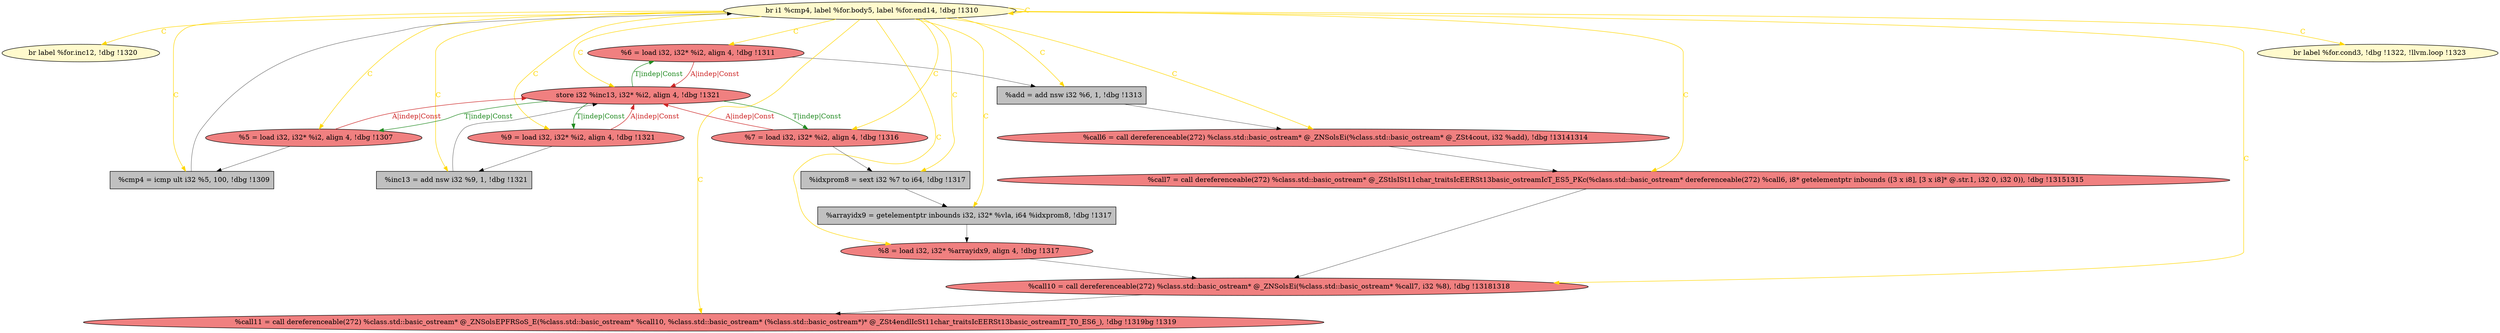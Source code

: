 
digraph G {


node592 [fillcolor=lemonchiffon,label="  br label %for.inc12, !dbg !1320",shape=ellipse,style=filled ]
node578 [fillcolor=lightcoral,label="  %6 = load i32, i32* %i2, align 4, !dbg !1311",shape=ellipse,style=filled ]
node585 [fillcolor=lightcoral,label="  %call7 = call dereferenceable(272) %class.std::basic_ostream* @_ZStlsISt11char_traitsIcEERSt13basic_ostreamIcT_ES5_PKc(%class.std::basic_ostream* dereferenceable(272) %call6, i8* getelementptr inbounds ([3 x i8], [3 x i8]* @.str.1, i32 0, i32 0)), !dbg !13151315",shape=ellipse,style=filled ]
node575 [fillcolor=grey,label="  %inc13 = add nsw i32 %9, 1, !dbg !1321",shape=rectangle,style=filled ]
node576 [fillcolor=lightcoral,label="  %9 = load i32, i32* %i2, align 4, !dbg !1321",shape=ellipse,style=filled ]
node577 [fillcolor=lemonchiffon,label="  br i1 %cmp4, label %for.body5, label %for.end14, !dbg !1310",shape=ellipse,style=filled ]
node583 [fillcolor=grey,label="  %cmp4 = icmp ult i32 %5, 100, !dbg !1309",shape=rectangle,style=filled ]
node580 [fillcolor=lightcoral,label="  store i32 %inc13, i32* %i2, align 4, !dbg !1321",shape=ellipse,style=filled ]
node591 [fillcolor=lightcoral,label="  %call11 = call dereferenceable(272) %class.std::basic_ostream* @_ZNSolsEPFRSoS_E(%class.std::basic_ostream* %call10, %class.std::basic_ostream* (%class.std::basic_ostream*)* @_ZSt4endlIcSt11char_traitsIcEERSt13basic_ostreamIT_T0_ES6_), !dbg !1319bg !1319",shape=ellipse,style=filled ]
node581 [fillcolor=lemonchiffon,label="  br label %for.cond3, !dbg !1322, !llvm.loop !1323",shape=ellipse,style=filled ]
node582 [fillcolor=grey,label="  %idxprom8 = sext i32 %7 to i64, !dbg !1317",shape=rectangle,style=filled ]
node584 [fillcolor=lightcoral,label="  %5 = load i32, i32* %i2, align 4, !dbg !1307",shape=ellipse,style=filled ]
node579 [fillcolor=lightcoral,label="  %call10 = call dereferenceable(272) %class.std::basic_ostream* @_ZNSolsEi(%class.std::basic_ostream* %call7, i32 %8), !dbg !13181318",shape=ellipse,style=filled ]
node589 [fillcolor=lightcoral,label="  %8 = load i32, i32* %arrayidx9, align 4, !dbg !1317",shape=ellipse,style=filled ]
node586 [fillcolor=grey,label="  %add = add nsw i32 %6, 1, !dbg !1313",shape=rectangle,style=filled ]
node588 [fillcolor=grey,label="  %arrayidx9 = getelementptr inbounds i32, i32* %vla, i64 %idxprom8, !dbg !1317",shape=rectangle,style=filled ]
node587 [fillcolor=lightcoral,label="  %7 = load i32, i32* %i2, align 4, !dbg !1316",shape=ellipse,style=filled ]
node590 [fillcolor=lightcoral,label="  %call6 = call dereferenceable(272) %class.std::basic_ostream* @_ZNSolsEi(%class.std::basic_ostream* @_ZSt4cout, i32 %add), !dbg !13141314",shape=ellipse,style=filled ]

node577->node588 [style=solid,color=gold,label="C",penwidth=1.0,fontcolor=gold ]
node585->node579 [style=solid,color=black,label="",penwidth=0.5,fontcolor=black ]
node579->node591 [style=solid,color=black,label="",penwidth=0.5,fontcolor=black ]
node580->node587 [style=solid,color=forestgreen,label="T|indep|Const",penwidth=1.0,fontcolor=forestgreen ]
node577->node578 [style=solid,color=gold,label="C",penwidth=1.0,fontcolor=gold ]
node577->node577 [style=solid,color=gold,label="C",penwidth=1.0,fontcolor=gold ]
node577->node587 [style=solid,color=gold,label="C",penwidth=1.0,fontcolor=gold ]
node577->node575 [style=solid,color=gold,label="C",penwidth=1.0,fontcolor=gold ]
node582->node588 [style=solid,color=black,label="",penwidth=0.5,fontcolor=black ]
node577->node583 [style=solid,color=gold,label="C",penwidth=1.0,fontcolor=gold ]
node580->node576 [style=solid,color=forestgreen,label="T|indep|Const",penwidth=1.0,fontcolor=forestgreen ]
node577->node589 [style=solid,color=gold,label="C",penwidth=1.0,fontcolor=gold ]
node576->node575 [style=solid,color=black,label="",penwidth=0.5,fontcolor=black ]
node577->node591 [style=solid,color=gold,label="C",penwidth=1.0,fontcolor=gold ]
node587->node580 [style=solid,color=firebrick3,label="A|indep|Const",penwidth=1.0,fontcolor=firebrick3 ]
node578->node580 [style=solid,color=firebrick3,label="A|indep|Const",penwidth=1.0,fontcolor=firebrick3 ]
node583->node577 [style=solid,color=black,label="",penwidth=0.5,fontcolor=black ]
node577->node582 [style=solid,color=gold,label="C",penwidth=1.0,fontcolor=gold ]
node577->node592 [style=solid,color=gold,label="C",penwidth=1.0,fontcolor=gold ]
node587->node582 [style=solid,color=black,label="",penwidth=0.5,fontcolor=black ]
node584->node583 [style=solid,color=black,label="",penwidth=0.5,fontcolor=black ]
node577->node579 [style=solid,color=gold,label="C",penwidth=1.0,fontcolor=gold ]
node586->node590 [style=solid,color=black,label="",penwidth=0.5,fontcolor=black ]
node577->node580 [style=solid,color=gold,label="C",penwidth=1.0,fontcolor=gold ]
node588->node589 [style=solid,color=black,label="",penwidth=0.5,fontcolor=black ]
node575->node580 [style=solid,color=black,label="",penwidth=0.5,fontcolor=black ]
node577->node585 [style=solid,color=gold,label="C",penwidth=1.0,fontcolor=gold ]
node590->node585 [style=solid,color=black,label="",penwidth=0.5,fontcolor=black ]
node589->node579 [style=solid,color=black,label="",penwidth=0.5,fontcolor=black ]
node576->node580 [style=solid,color=firebrick3,label="A|indep|Const",penwidth=1.0,fontcolor=firebrick3 ]
node580->node578 [style=solid,color=forestgreen,label="T|indep|Const",penwidth=1.0,fontcolor=forestgreen ]
node584->node580 [style=solid,color=firebrick3,label="A|indep|Const",penwidth=1.0,fontcolor=firebrick3 ]
node580->node584 [style=solid,color=forestgreen,label="T|indep|Const",penwidth=1.0,fontcolor=forestgreen ]
node578->node586 [style=solid,color=black,label="",penwidth=0.5,fontcolor=black ]
node577->node584 [style=solid,color=gold,label="C",penwidth=1.0,fontcolor=gold ]
node577->node576 [style=solid,color=gold,label="C",penwidth=1.0,fontcolor=gold ]
node577->node586 [style=solid,color=gold,label="C",penwidth=1.0,fontcolor=gold ]
node577->node590 [style=solid,color=gold,label="C",penwidth=1.0,fontcolor=gold ]
node577->node581 [style=solid,color=gold,label="C",penwidth=1.0,fontcolor=gold ]


}
